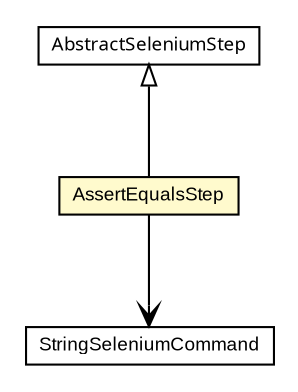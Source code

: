 #!/usr/local/bin/dot
#
# Class diagram 
# Generated by UmlGraph version 4.6 (http://www.spinellis.gr/sw/umlgraph)
#

digraph G {
	edge [fontname="arial",fontsize=10,labelfontname="arial",labelfontsize=10];
	node [fontname="arial",fontsize=10,shape=plaintext];
	// com.google.code.play.selenium.step.StringSeleniumCommand
	c3675 [label=<<table border="0" cellborder="1" cellspacing="0" cellpadding="2" port="p" href="./StringSeleniumCommand.html">
		<tr><td><table border="0" cellspacing="0" cellpadding="1">
			<tr><td> StringSeleniumCommand </td></tr>
		</table></td></tr>
		</table>>, fontname="arial", fontcolor="black", fontsize=9.0];
	// com.google.code.play.selenium.step.AssertEqualsStep
	c3687 [label=<<table border="0" cellborder="1" cellspacing="0" cellpadding="2" port="p" bgcolor="lemonChiffon" href="./AssertEqualsStep.html">
		<tr><td><table border="0" cellspacing="0" cellpadding="1">
			<tr><td> AssertEqualsStep </td></tr>
		</table></td></tr>
		</table>>, fontname="arial", fontcolor="black", fontsize=9.0];
	// com.google.code.play.selenium.step.AbstractSeleniumStep
	c3689 [label=<<table border="0" cellborder="1" cellspacing="0" cellpadding="2" port="p" href="./AbstractSeleniumStep.html">
		<tr><td><table border="0" cellspacing="0" cellpadding="1">
			<tr><td><font face="ariali"> AbstractSeleniumStep </font></td></tr>
		</table></td></tr>
		</table>>, fontname="arial", fontcolor="black", fontsize=9.0];
	//com.google.code.play.selenium.step.AssertEqualsStep extends com.google.code.play.selenium.step.AbstractSeleniumStep
	c3689:p -> c3687:p [dir=back,arrowtail=empty];
	// com.google.code.play.selenium.step.AssertEqualsStep NAVASSOC com.google.code.play.selenium.step.StringSeleniumCommand
	c3687:p -> c3675:p [taillabel="", label="", headlabel="", fontname="arial", fontcolor="black", fontsize=10.0, color="black", arrowhead=open];
}

